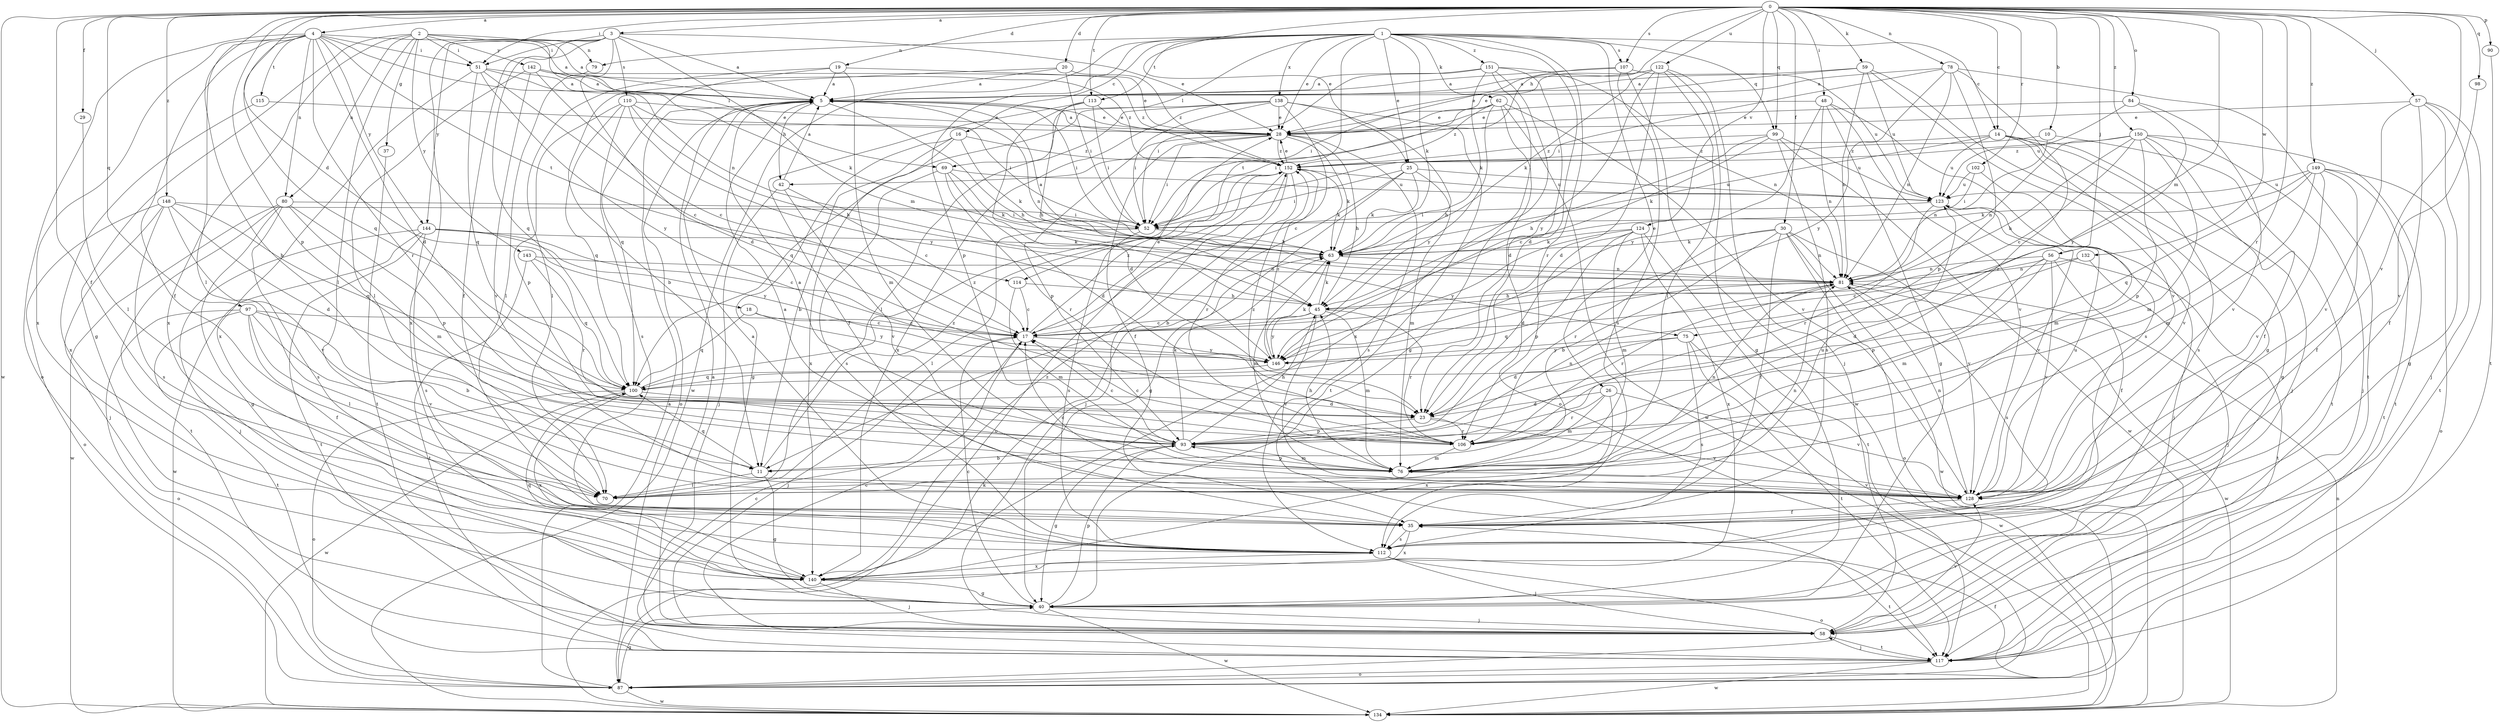 strict digraph  {
0;
1;
2;
3;
4;
5;
10;
11;
14;
16;
17;
18;
19;
20;
23;
25;
26;
28;
29;
30;
35;
37;
40;
42;
45;
48;
51;
52;
56;
57;
58;
59;
62;
63;
69;
70;
75;
76;
78;
79;
80;
81;
84;
87;
90;
93;
97;
98;
99;
100;
102;
106;
107;
110;
112;
113;
114;
115;
117;
122;
123;
124;
128;
132;
134;
138;
140;
142;
143;
144;
146;
148;
149;
150;
151;
152;
0 -> 3  [label=a];
0 -> 4  [label=a];
0 -> 10  [label=b];
0 -> 11  [label=b];
0 -> 14  [label=c];
0 -> 18  [label=d];
0 -> 19  [label=d];
0 -> 20  [label=d];
0 -> 25  [label=e];
0 -> 29  [label=f];
0 -> 30  [label=f];
0 -> 35  [label=f];
0 -> 42  [label=h];
0 -> 48  [label=i];
0 -> 51  [label=i];
0 -> 56  [label=j];
0 -> 57  [label=j];
0 -> 59  [label=k];
0 -> 75  [label=m];
0 -> 78  [label=n];
0 -> 84  [label=o];
0 -> 90  [label=p];
0 -> 93  [label=p];
0 -> 97  [label=q];
0 -> 98  [label=q];
0 -> 99  [label=q];
0 -> 102  [label=r];
0 -> 106  [label=r];
0 -> 107  [label=s];
0 -> 113  [label=t];
0 -> 122  [label=u];
0 -> 124  [label=v];
0 -> 128  [label=v];
0 -> 132  [label=w];
0 -> 134  [label=w];
0 -> 148  [label=z];
0 -> 149  [label=z];
0 -> 150  [label=z];
1 -> 14  [label=c];
1 -> 16  [label=c];
1 -> 23  [label=d];
1 -> 25  [label=e];
1 -> 26  [label=e];
1 -> 28  [label=e];
1 -> 62  [label=k];
1 -> 63  [label=k];
1 -> 69  [label=l];
1 -> 79  [label=n];
1 -> 93  [label=p];
1 -> 99  [label=q];
1 -> 106  [label=r];
1 -> 107  [label=s];
1 -> 113  [label=t];
1 -> 114  [label=t];
1 -> 134  [label=w];
1 -> 138  [label=x];
1 -> 151  [label=z];
2 -> 5  [label=a];
2 -> 37  [label=g];
2 -> 40  [label=g];
2 -> 51  [label=i];
2 -> 69  [label=l];
2 -> 70  [label=l];
2 -> 79  [label=n];
2 -> 80  [label=n];
2 -> 140  [label=x];
2 -> 142  [label=y];
2 -> 143  [label=y];
3 -> 5  [label=a];
3 -> 23  [label=d];
3 -> 28  [label=e];
3 -> 35  [label=f];
3 -> 51  [label=i];
3 -> 75  [label=m];
3 -> 100  [label=q];
3 -> 110  [label=s];
3 -> 140  [label=x];
3 -> 144  [label=y];
4 -> 5  [label=a];
4 -> 23  [label=d];
4 -> 35  [label=f];
4 -> 51  [label=i];
4 -> 70  [label=l];
4 -> 80  [label=n];
4 -> 81  [label=n];
4 -> 87  [label=o];
4 -> 100  [label=q];
4 -> 106  [label=r];
4 -> 114  [label=t];
4 -> 115  [label=t];
4 -> 140  [label=x];
4 -> 144  [label=y];
5 -> 28  [label=e];
5 -> 42  [label=h];
5 -> 45  [label=h];
5 -> 52  [label=i];
5 -> 81  [label=n];
5 -> 87  [label=o];
10 -> 81  [label=n];
10 -> 117  [label=t];
10 -> 152  [label=z];
11 -> 40  [label=g];
11 -> 70  [label=l];
11 -> 100  [label=q];
11 -> 152  [label=z];
14 -> 40  [label=g];
14 -> 58  [label=j];
14 -> 63  [label=k];
14 -> 112  [label=s];
14 -> 123  [label=u];
14 -> 128  [label=v];
14 -> 152  [label=z];
16 -> 11  [label=b];
16 -> 40  [label=g];
16 -> 63  [label=k];
16 -> 140  [label=x];
16 -> 152  [label=z];
17 -> 28  [label=e];
17 -> 58  [label=j];
17 -> 146  [label=y];
17 -> 152  [label=z];
18 -> 17  [label=c];
18 -> 100  [label=q];
18 -> 146  [label=y];
19 -> 5  [label=a];
19 -> 70  [label=l];
19 -> 76  [label=m];
19 -> 100  [label=q];
19 -> 152  [label=z];
20 -> 5  [label=a];
20 -> 11  [label=b];
20 -> 52  [label=i];
20 -> 152  [label=z];
23 -> 93  [label=p];
23 -> 106  [label=r];
23 -> 128  [label=v];
25 -> 11  [label=b];
25 -> 40  [label=g];
25 -> 52  [label=i];
25 -> 63  [label=k];
25 -> 76  [label=m];
25 -> 123  [label=u];
26 -> 23  [label=d];
26 -> 76  [label=m];
26 -> 106  [label=r];
26 -> 128  [label=v];
26 -> 140  [label=x];
28 -> 5  [label=a];
28 -> 35  [label=f];
28 -> 45  [label=h];
28 -> 52  [label=i];
28 -> 63  [label=k];
28 -> 93  [label=p];
28 -> 112  [label=s];
28 -> 152  [label=z];
29 -> 70  [label=l];
30 -> 11  [label=b];
30 -> 35  [label=f];
30 -> 63  [label=k];
30 -> 81  [label=n];
30 -> 87  [label=o];
30 -> 106  [label=r];
30 -> 128  [label=v];
30 -> 134  [label=w];
35 -> 112  [label=s];
35 -> 140  [label=x];
37 -> 117  [label=t];
40 -> 17  [label=c];
40 -> 58  [label=j];
40 -> 93  [label=p];
40 -> 134  [label=w];
42 -> 5  [label=a];
42 -> 17  [label=c];
42 -> 58  [label=j];
42 -> 128  [label=v];
45 -> 17  [label=c];
45 -> 63  [label=k];
45 -> 76  [label=m];
45 -> 106  [label=r];
45 -> 128  [label=v];
45 -> 146  [label=y];
48 -> 28  [label=e];
48 -> 40  [label=g];
48 -> 81  [label=n];
48 -> 112  [label=s];
48 -> 128  [label=v];
48 -> 146  [label=y];
51 -> 5  [label=a];
51 -> 17  [label=c];
51 -> 63  [label=k];
51 -> 100  [label=q];
51 -> 140  [label=x];
51 -> 146  [label=y];
52 -> 63  [label=k];
52 -> 70  [label=l];
52 -> 112  [label=s];
56 -> 17  [label=c];
56 -> 35  [label=f];
56 -> 76  [label=m];
56 -> 81  [label=n];
56 -> 93  [label=p];
56 -> 117  [label=t];
56 -> 128  [label=v];
57 -> 28  [label=e];
57 -> 35  [label=f];
57 -> 40  [label=g];
57 -> 58  [label=j];
57 -> 117  [label=t];
57 -> 128  [label=v];
58 -> 5  [label=a];
58 -> 17  [label=c];
58 -> 117  [label=t];
58 -> 128  [label=v];
59 -> 5  [label=a];
59 -> 28  [label=e];
59 -> 40  [label=g];
59 -> 81  [label=n];
59 -> 123  [label=u];
59 -> 128  [label=v];
62 -> 28  [label=e];
62 -> 52  [label=i];
62 -> 87  [label=o];
62 -> 128  [label=v];
62 -> 134  [label=w];
62 -> 146  [label=y];
62 -> 152  [label=z];
63 -> 5  [label=a];
63 -> 76  [label=m];
63 -> 81  [label=n];
69 -> 23  [label=d];
69 -> 63  [label=k];
69 -> 106  [label=r];
69 -> 112  [label=s];
69 -> 123  [label=u];
70 -> 81  [label=n];
70 -> 123  [label=u];
75 -> 23  [label=d];
75 -> 112  [label=s];
75 -> 117  [label=t];
75 -> 134  [label=w];
75 -> 146  [label=y];
76 -> 45  [label=h];
76 -> 81  [label=n];
76 -> 93  [label=p];
76 -> 128  [label=v];
78 -> 5  [label=a];
78 -> 52  [label=i];
78 -> 81  [label=n];
78 -> 93  [label=p];
78 -> 106  [label=r];
78 -> 117  [label=t];
78 -> 146  [label=y];
79 -> 70  [label=l];
80 -> 40  [label=g];
80 -> 52  [label=i];
80 -> 76  [label=m];
80 -> 93  [label=p];
80 -> 112  [label=s];
80 -> 117  [label=t];
80 -> 134  [label=w];
81 -> 45  [label=h];
81 -> 100  [label=q];
81 -> 106  [label=r];
81 -> 112  [label=s];
81 -> 134  [label=w];
84 -> 28  [label=e];
84 -> 123  [label=u];
84 -> 128  [label=v];
84 -> 146  [label=y];
87 -> 5  [label=a];
87 -> 35  [label=f];
87 -> 40  [label=g];
87 -> 134  [label=w];
90 -> 117  [label=t];
93 -> 5  [label=a];
93 -> 11  [label=b];
93 -> 17  [label=c];
93 -> 40  [label=g];
93 -> 45  [label=h];
93 -> 63  [label=k];
93 -> 76  [label=m];
93 -> 81  [label=n];
97 -> 11  [label=b];
97 -> 17  [label=c];
97 -> 35  [label=f];
97 -> 70  [label=l];
97 -> 87  [label=o];
97 -> 117  [label=t];
97 -> 128  [label=v];
98 -> 128  [label=v];
99 -> 17  [label=c];
99 -> 45  [label=h];
99 -> 112  [label=s];
99 -> 123  [label=u];
99 -> 134  [label=w];
99 -> 152  [label=z];
100 -> 23  [label=d];
100 -> 87  [label=o];
100 -> 134  [label=w];
100 -> 140  [label=x];
100 -> 152  [label=z];
102 -> 52  [label=i];
102 -> 76  [label=m];
102 -> 123  [label=u];
106 -> 17  [label=c];
106 -> 76  [label=m];
106 -> 152  [label=z];
107 -> 5  [label=a];
107 -> 52  [label=i];
107 -> 112  [label=s];
107 -> 123  [label=u];
107 -> 134  [label=w];
110 -> 28  [label=e];
110 -> 45  [label=h];
110 -> 52  [label=i];
110 -> 93  [label=p];
110 -> 100  [label=q];
110 -> 112  [label=s];
110 -> 146  [label=y];
112 -> 5  [label=a];
112 -> 58  [label=j];
112 -> 87  [label=o];
112 -> 117  [label=t];
112 -> 140  [label=x];
113 -> 23  [label=d];
113 -> 28  [label=e];
113 -> 35  [label=f];
113 -> 45  [label=h];
113 -> 52  [label=i];
114 -> 17  [label=c];
114 -> 45  [label=h];
114 -> 76  [label=m];
115 -> 28  [label=e];
115 -> 140  [label=x];
117 -> 17  [label=c];
117 -> 58  [label=j];
117 -> 87  [label=o];
117 -> 134  [label=w];
122 -> 5  [label=a];
122 -> 23  [label=d];
122 -> 28  [label=e];
122 -> 40  [label=g];
122 -> 58  [label=j];
122 -> 63  [label=k];
122 -> 70  [label=l];
122 -> 146  [label=y];
123 -> 52  [label=i];
123 -> 58  [label=j];
123 -> 106  [label=r];
123 -> 128  [label=v];
124 -> 23  [label=d];
124 -> 63  [label=k];
124 -> 76  [label=m];
124 -> 93  [label=p];
124 -> 117  [label=t];
124 -> 140  [label=x];
124 -> 146  [label=y];
128 -> 5  [label=a];
128 -> 17  [label=c];
128 -> 35  [label=f];
128 -> 81  [label=n];
128 -> 123  [label=u];
132 -> 23  [label=d];
132 -> 58  [label=j];
132 -> 81  [label=n];
134 -> 63  [label=k];
134 -> 81  [label=n];
138 -> 17  [label=c];
138 -> 28  [label=e];
138 -> 45  [label=h];
138 -> 52  [label=i];
138 -> 70  [label=l];
138 -> 100  [label=q];
138 -> 117  [label=t];
138 -> 140  [label=x];
140 -> 40  [label=g];
140 -> 58  [label=j];
140 -> 100  [label=q];
140 -> 152  [label=z];
142 -> 5  [label=a];
142 -> 17  [label=c];
142 -> 28  [label=e];
142 -> 70  [label=l];
142 -> 128  [label=v];
142 -> 152  [label=z];
143 -> 81  [label=n];
143 -> 100  [label=q];
143 -> 106  [label=r];
143 -> 117  [label=t];
144 -> 17  [label=c];
144 -> 58  [label=j];
144 -> 63  [label=k];
144 -> 112  [label=s];
144 -> 117  [label=t];
144 -> 134  [label=w];
144 -> 146  [label=y];
146 -> 63  [label=k];
146 -> 100  [label=q];
146 -> 152  [label=z];
148 -> 23  [label=d];
148 -> 52  [label=i];
148 -> 58  [label=j];
148 -> 87  [label=o];
148 -> 100  [label=q];
148 -> 112  [label=s];
148 -> 128  [label=v];
149 -> 35  [label=f];
149 -> 63  [label=k];
149 -> 76  [label=m];
149 -> 87  [label=o];
149 -> 100  [label=q];
149 -> 117  [label=t];
149 -> 123  [label=u];
149 -> 128  [label=v];
150 -> 17  [label=c];
150 -> 35  [label=f];
150 -> 45  [label=h];
150 -> 58  [label=j];
150 -> 76  [label=m];
150 -> 81  [label=n];
150 -> 93  [label=p];
150 -> 117  [label=t];
150 -> 152  [label=z];
151 -> 5  [label=a];
151 -> 23  [label=d];
151 -> 40  [label=g];
151 -> 52  [label=i];
151 -> 63  [label=k];
151 -> 81  [label=n];
151 -> 140  [label=x];
152 -> 28  [label=e];
152 -> 58  [label=j];
152 -> 63  [label=k];
152 -> 87  [label=o];
152 -> 106  [label=r];
152 -> 123  [label=u];
}
